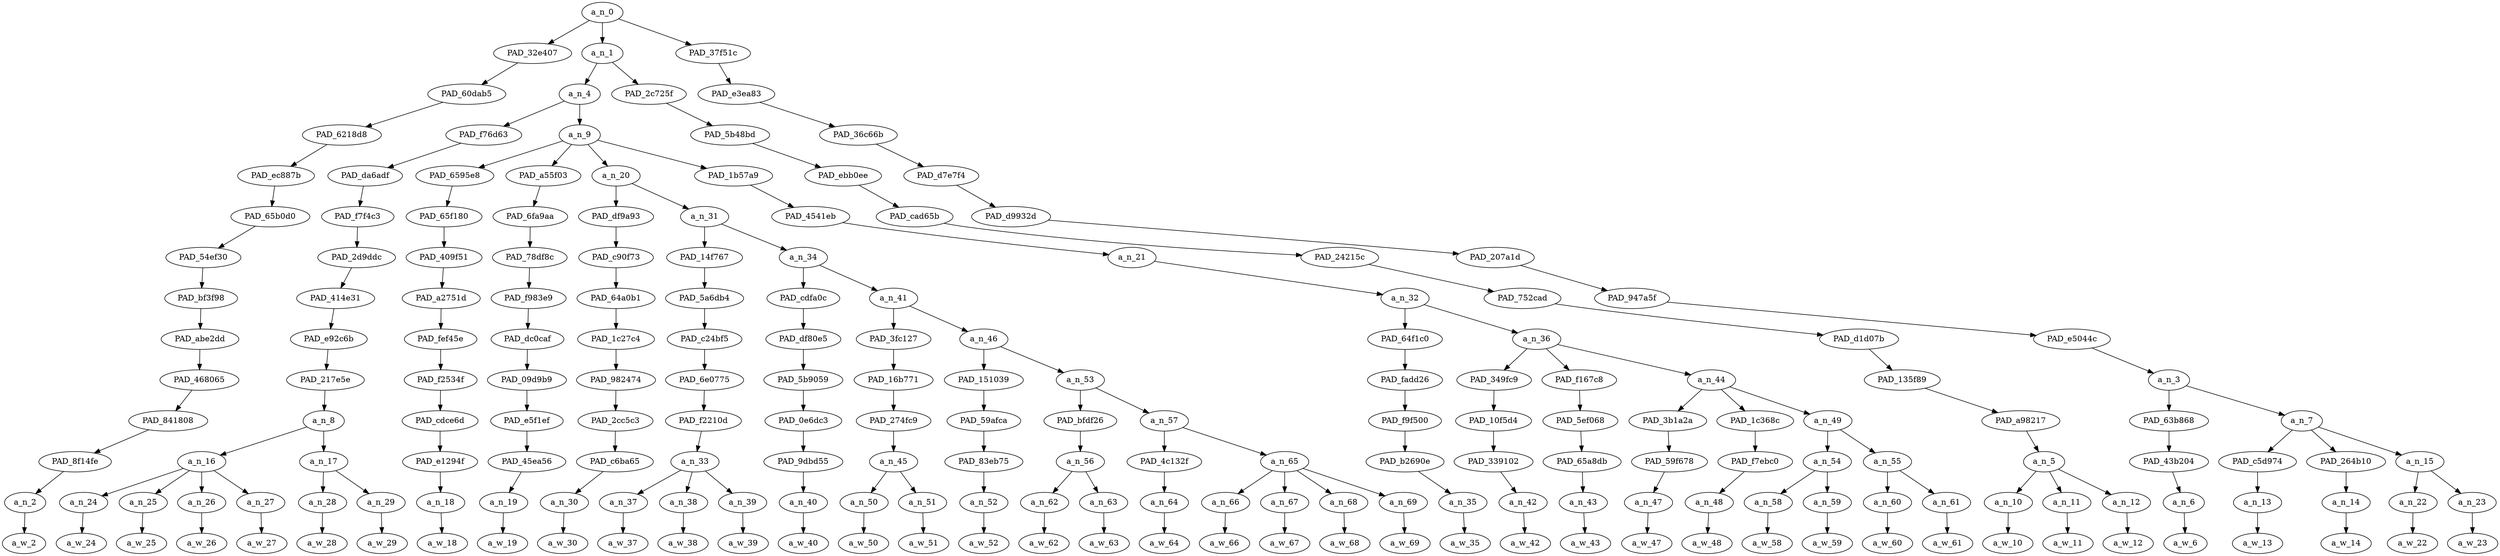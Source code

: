 strict digraph "" {
	a_n_0	[div_dir=1,
		index=0,
		level=13,
		pos="30.759467230902775,13!",
		text_span="[0, 1, 2, 3, 4, 5, 6, 7, 8, 9, 10, 11, 12, 13, 14, 15, 16, 17, 18, 19, 20, 21, 22, 23, 24, 25, 26, 27, 28, 29, 30, 31, 32, 33, 34, \
35, 36, 37, 38, 39, 40]",
		value=1.00000000];
	PAD_32e407	[div_dir=1,
		index=1,
		level=12,
		pos="35.0,12!",
		text_span="[35]",
		value=0.01535674];
	a_n_0 -> PAD_32e407;
	a_n_1	[div_dir=1,
		index=0,
		level=12,
		pos="20.195068359375,12!",
		text_span="[0, 1, 2, 3, 4, 5, 6, 7, 8, 9, 10, 11, 12, 13, 14, 15, 16, 17, 18, 19, 20, 21, 22, 23, 24, 25, 26, 27, 28, 29, 30, 31, 32, 33, 34]",
		value=0.89810964];
	a_n_0 -> a_n_1;
	PAD_37f51c	[div_dir=-1,
		index=2,
		level=12,
		pos="37.08333333333333,12!",
		text_span="[36, 37, 38, 39, 40]",
		value=0.08639891];
	a_n_0 -> PAD_37f51c;
	PAD_60dab5	[div_dir=1,
		index=2,
		level=11,
		pos="35.0,11!",
		text_span="[35]",
		value=0.01535674];
	PAD_32e407 -> PAD_60dab5;
	PAD_6218d8	[div_dir=1,
		index=3,
		level=10,
		pos="35.0,10!",
		text_span="[35]",
		value=0.01535674];
	PAD_60dab5 -> PAD_6218d8;
	PAD_ec887b	[div_dir=1,
		index=6,
		level=9,
		pos="35.0,9!",
		text_span="[35]",
		value=0.01535674];
	PAD_6218d8 -> PAD_ec887b;
	PAD_65b0d0	[div_dir=1,
		index=7,
		level=8,
		pos="35.0,8!",
		text_span="[35]",
		value=0.01535674];
	PAD_ec887b -> PAD_65b0d0;
	PAD_54ef30	[div_dir=1,
		index=8,
		level=7,
		pos="35.0,7!",
		text_span="[35]",
		value=0.01535674];
	PAD_65b0d0 -> PAD_54ef30;
	PAD_bf3f98	[div_dir=1,
		index=9,
		level=6,
		pos="35.0,6!",
		text_span="[35]",
		value=0.01535674];
	PAD_54ef30 -> PAD_bf3f98;
	PAD_abe2dd	[div_dir=1,
		index=11,
		level=5,
		pos="35.0,5!",
		text_span="[35]",
		value=0.01535674];
	PAD_bf3f98 -> PAD_abe2dd;
	PAD_468065	[div_dir=1,
		index=14,
		level=4,
		pos="35.0,4!",
		text_span="[35]",
		value=0.01535674];
	PAD_abe2dd -> PAD_468065;
	PAD_841808	[div_dir=1,
		index=17,
		level=3,
		pos="35.0,3!",
		text_span="[35]",
		value=0.01535674];
	PAD_468065 -> PAD_841808;
	PAD_8f14fe	[div_dir=1,
		index=20,
		level=2,
		pos="35.0,2!",
		text_span="[35]",
		value=0.01535674];
	PAD_841808 -> PAD_8f14fe;
	a_n_2	[div_dir=1,
		index=35,
		level=1,
		pos="35.0,1!",
		text_span="[35]",
		value=0.01535674];
	PAD_8f14fe -> a_n_2;
	a_w_2	[div_dir=0,
		index=35,
		level=0,
		pos="35,0!",
		text_span="[35]",
		value=but];
	a_n_2 -> a_w_2;
	a_n_4	[div_dir=1,
		index=0,
		level=11,
		pos="7.39013671875,11!",
		text_span="[0, 1, 2, 3, 4, 5, 6, 7, 8, 9, 10, 11, 12, 13, 14, 15, 16, 17, 18, 19, 20, 21, 22, 23, 24, 25, 26, 27, 28, 29, 30, 31]",
		value=0.84518916];
	a_n_1 -> a_n_4;
	PAD_2c725f	[div_dir=1,
		index=1,
		level=11,
		pos="33.0,11!",
		text_span="[32, 33, 34]",
		value=0.05276256];
	a_n_1 -> PAD_2c725f;
	PAD_f76d63	[div_dir=1,
		index=0,
		level=10,
		pos="3.0,10!",
		text_span="[0, 1, 2, 3, 4, 5]",
		value=0.19753503];
	a_n_4 -> PAD_f76d63;
	a_n_9	[div_dir=1,
		index=1,
		level=10,
		pos="11.7802734375,10!",
		text_span="[6, 7, 8, 9, 10, 11, 12, 13, 14, 15, 16, 17, 18, 19, 20, 21, 22, 23, 24, 25, 26, 27, 28, 29, 30, 31]",
		value=0.64752187];
	a_n_4 -> a_n_9;
	PAD_da6adf	[div_dir=1,
		index=0,
		level=9,
		pos="3.0,9!",
		text_span="[0, 1, 2, 3, 4, 5]",
		value=0.19753503];
	PAD_f76d63 -> PAD_da6adf;
	PAD_f7f4c3	[div_dir=1,
		index=0,
		level=8,
		pos="3.0,8!",
		text_span="[0, 1, 2, 3, 4, 5]",
		value=0.19753503];
	PAD_da6adf -> PAD_f7f4c3;
	PAD_2d9ddc	[div_dir=1,
		index=0,
		level=7,
		pos="3.0,7!",
		text_span="[0, 1, 2, 3, 4, 5]",
		value=0.19753503];
	PAD_f7f4c3 -> PAD_2d9ddc;
	PAD_414e31	[div_dir=1,
		index=0,
		level=6,
		pos="3.0,6!",
		text_span="[0, 1, 2, 3, 4, 5]",
		value=0.19753503];
	PAD_2d9ddc -> PAD_414e31;
	PAD_e92c6b	[div_dir=1,
		index=0,
		level=5,
		pos="3.0,5!",
		text_span="[0, 1, 2, 3, 4, 5]",
		value=0.19753503];
	PAD_414e31 -> PAD_e92c6b;
	PAD_217e5e	[div_dir=1,
		index=0,
		level=4,
		pos="3.0,4!",
		text_span="[0, 1, 2, 3, 4, 5]",
		value=0.19753503];
	PAD_e92c6b -> PAD_217e5e;
	a_n_8	[div_dir=1,
		index=0,
		level=3,
		pos="3.0,3!",
		text_span="[0, 1, 2, 3, 4, 5]",
		value=0.19753503];
	PAD_217e5e -> a_n_8;
	a_n_16	[div_dir=1,
		index=0,
		level=2,
		pos="1.5,2!",
		text_span="[0, 1, 2, 3]",
		value=0.14667745];
	a_n_8 -> a_n_16;
	a_n_17	[div_dir=1,
		index=1,
		level=2,
		pos="4.5,2!",
		text_span="[4, 5]",
		value=0.05074190];
	a_n_8 -> a_n_17;
	a_n_24	[div_dir=1,
		index=0,
		level=1,
		pos="0.0,1!",
		text_span="[0]",
		value=0.02709471];
	a_n_16 -> a_n_24;
	a_n_25	[div_dir=-1,
		index=1,
		level=1,
		pos="1.0,1!",
		text_span="[1]",
		value=0.04617503];
	a_n_16 -> a_n_25;
	a_n_26	[div_dir=-1,
		index=2,
		level=1,
		pos="2.0,1!",
		text_span="[2]",
		value=0.04036846];
	a_n_16 -> a_n_26;
	a_n_27	[div_dir=1,
		index=3,
		level=1,
		pos="3.0,1!",
		text_span="[3]",
		value=0.03298931];
	a_n_16 -> a_n_27;
	a_w_24	[div_dir=0,
		index=0,
		level=0,
		pos="0,0!",
		text_span="[0]",
		value="<user>"];
	a_n_24 -> a_w_24;
	a_w_25	[div_dir=0,
		index=1,
		level=0,
		pos="1,0!",
		text_span="[1]",
		value=google];
	a_n_25 -> a_w_25;
	a_w_26	[div_dir=0,
		index=2,
		level=0,
		pos="2,0!",
		text_span="[2]",
		value=aa];
	a_n_26 -> a_w_26;
	a_w_27	[div_dir=0,
		index=3,
		level=0,
		pos="3,0!",
		text_span="[3]",
		value=girl];
	a_n_27 -> a_w_27;
	a_n_28	[div_dir=1,
		index=4,
		level=1,
		pos="4.0,1!",
		text_span="[4]",
		value=0.02068971];
	a_n_17 -> a_n_28;
	a_n_29	[div_dir=1,
		index=5,
		level=1,
		pos="5.0,1!",
		text_span="[5]",
		value=0.02992952];
	a_n_17 -> a_n_29;
	a_w_28	[div_dir=0,
		index=4,
		level=0,
		pos="4,0!",
		text_span="[4]",
		value=having];
	a_n_28 -> a_w_28;
	a_w_29	[div_dir=0,
		index=5,
		level=0,
		pos="5,0!",
		text_span="[5]",
		value=hair];
	a_n_29 -> a_w_29;
	PAD_6595e8	[div_dir=1,
		index=1,
		level=9,
		pos="6.0,9!",
		text_span="[6]",
		value=0.01930982];
	a_n_9 -> PAD_6595e8;
	PAD_a55f03	[div_dir=1,
		index=2,
		level=9,
		pos="7.0,9!",
		text_span="[7]",
		value=0.01788094];
	a_n_9 -> PAD_a55f03;
	a_n_20	[div_dir=1,
		index=3,
		level=9,
		pos="9.87109375,9!",
		text_span="[8, 9, 10, 11, 12, 13, 14, 15, 16, 17, 18, 19, 20, 21, 22]",
		value=0.40926678];
	a_n_9 -> a_n_20;
	PAD_1b57a9	[div_dir=1,
		index=4,
		level=9,
		pos="24.25,9!",
		text_span="[23, 24, 25, 26, 27, 28, 29, 30, 31]",
		value=0.20096978];
	a_n_9 -> PAD_1b57a9;
	PAD_65f180	[div_dir=1,
		index=1,
		level=8,
		pos="6.0,8!",
		text_span="[6]",
		value=0.01930982];
	PAD_6595e8 -> PAD_65f180;
	PAD_409f51	[div_dir=1,
		index=1,
		level=7,
		pos="6.0,7!",
		text_span="[6]",
		value=0.01930982];
	PAD_65f180 -> PAD_409f51;
	PAD_a2751d	[div_dir=1,
		index=1,
		level=6,
		pos="6.0,6!",
		text_span="[6]",
		value=0.01930982];
	PAD_409f51 -> PAD_a2751d;
	PAD_fef45e	[div_dir=1,
		index=1,
		level=5,
		pos="6.0,5!",
		text_span="[6]",
		value=0.01930982];
	PAD_a2751d -> PAD_fef45e;
	PAD_f2534f	[div_dir=1,
		index=1,
		level=4,
		pos="6.0,4!",
		text_span="[6]",
		value=0.01930982];
	PAD_fef45e -> PAD_f2534f;
	PAD_cdce6d	[div_dir=1,
		index=1,
		level=3,
		pos="6.0,3!",
		text_span="[6]",
		value=0.01930982];
	PAD_f2534f -> PAD_cdce6d;
	PAD_e1294f	[div_dir=1,
		index=2,
		level=2,
		pos="6.0,2!",
		text_span="[6]",
		value=0.01930982];
	PAD_cdce6d -> PAD_e1294f;
	a_n_18	[div_dir=1,
		index=6,
		level=1,
		pos="6.0,1!",
		text_span="[6]",
		value=0.01930982];
	PAD_e1294f -> a_n_18;
	a_w_18	[div_dir=0,
		index=6,
		level=0,
		pos="6,0!",
		text_span="[6]",
		value=cut];
	a_n_18 -> a_w_18;
	PAD_6fa9aa	[div_dir=1,
		index=2,
		level=8,
		pos="7.0,8!",
		text_span="[7]",
		value=0.01788094];
	PAD_a55f03 -> PAD_6fa9aa;
	PAD_78df8c	[div_dir=1,
		index=2,
		level=7,
		pos="7.0,7!",
		text_span="[7]",
		value=0.01788094];
	PAD_6fa9aa -> PAD_78df8c;
	PAD_f983e9	[div_dir=1,
		index=2,
		level=6,
		pos="7.0,6!",
		text_span="[7]",
		value=0.01788094];
	PAD_78df8c -> PAD_f983e9;
	PAD_dc0caf	[div_dir=1,
		index=2,
		level=5,
		pos="7.0,5!",
		text_span="[7]",
		value=0.01788094];
	PAD_f983e9 -> PAD_dc0caf;
	PAD_09d9b9	[div_dir=1,
		index=2,
		level=4,
		pos="7.0,4!",
		text_span="[7]",
		value=0.01788094];
	PAD_dc0caf -> PAD_09d9b9;
	PAD_e5f1ef	[div_dir=1,
		index=2,
		level=3,
		pos="7.0,3!",
		text_span="[7]",
		value=0.01788094];
	PAD_09d9b9 -> PAD_e5f1ef;
	PAD_45ea56	[div_dir=1,
		index=3,
		level=2,
		pos="7.0,2!",
		text_span="[7]",
		value=0.01788094];
	PAD_e5f1ef -> PAD_45ea56;
	a_n_19	[div_dir=1,
		index=7,
		level=1,
		pos="7.0,1!",
		text_span="[7]",
		value=0.01788094];
	PAD_45ea56 -> a_n_19;
	a_w_19	[div_dir=0,
		index=7,
		level=0,
		pos="7,0!",
		text_span="[7]",
		value=off];
	a_n_19 -> a_w_19;
	PAD_df9a93	[div_dir=-1,
		index=3,
		level=8,
		pos="8.0,8!",
		text_span="[8]",
		value=0.01583310];
	a_n_20 -> PAD_df9a93;
	a_n_31	[div_dir=1,
		index=4,
		level=8,
		pos="11.7421875,8!",
		text_span="[9, 10, 11, 12, 13, 14, 15, 16, 17, 18, 19, 20, 21, 22]",
		value=0.39337933];
	a_n_20 -> a_n_31;
	PAD_c90f73	[div_dir=-1,
		index=3,
		level=7,
		pos="8.0,7!",
		text_span="[8]",
		value=0.01583310];
	PAD_df9a93 -> PAD_c90f73;
	PAD_64a0b1	[div_dir=-1,
		index=3,
		level=6,
		pos="8.0,6!",
		text_span="[8]",
		value=0.01583310];
	PAD_c90f73 -> PAD_64a0b1;
	PAD_1c27c4	[div_dir=-1,
		index=3,
		level=5,
		pos="8.0,5!",
		text_span="[8]",
		value=0.01583310];
	PAD_64a0b1 -> PAD_1c27c4;
	PAD_982474	[div_dir=-1,
		index=3,
		level=4,
		pos="8.0,4!",
		text_span="[8]",
		value=0.01583310];
	PAD_1c27c4 -> PAD_982474;
	PAD_2cc5c3	[div_dir=-1,
		index=3,
		level=3,
		pos="8.0,3!",
		text_span="[8]",
		value=0.01583310];
	PAD_982474 -> PAD_2cc5c3;
	PAD_c6ba65	[div_dir=-1,
		index=4,
		level=2,
		pos="8.0,2!",
		text_span="[8]",
		value=0.01583310];
	PAD_2cc5c3 -> PAD_c6ba65;
	a_n_30	[div_dir=-1,
		index=8,
		level=1,
		pos="8.0,1!",
		text_span="[8]",
		value=0.01583310];
	PAD_c6ba65 -> a_n_30;
	a_w_30	[div_dir=0,
		index=8,
		level=0,
		pos="8,0!",
		text_span="[8]",
		value=by];
	a_n_30 -> a_w_30;
	PAD_14f767	[div_dir=1,
		index=4,
		level=7,
		pos="10.0,7!",
		text_span="[9, 10, 11]",
		value=0.09662275];
	a_n_31 -> PAD_14f767;
	a_n_34	[div_dir=1,
		index=5,
		level=7,
		pos="13.484375,7!",
		text_span="[12, 13, 14, 15, 16, 17, 18, 19, 20, 21, 22]",
		value=0.29667636];
	a_n_31 -> a_n_34;
	PAD_5a6db4	[div_dir=1,
		index=4,
		level=6,
		pos="10.0,6!",
		text_span="[9, 10, 11]",
		value=0.09662275];
	PAD_14f767 -> PAD_5a6db4;
	PAD_c24bf5	[div_dir=1,
		index=4,
		level=5,
		pos="10.0,5!",
		text_span="[9, 10, 11]",
		value=0.09662275];
	PAD_5a6db4 -> PAD_c24bf5;
	PAD_6e0775	[div_dir=1,
		index=4,
		level=4,
		pos="10.0,4!",
		text_span="[9, 10, 11]",
		value=0.09662275];
	PAD_c24bf5 -> PAD_6e0775;
	PAD_f2210d	[div_dir=1,
		index=4,
		level=3,
		pos="10.0,3!",
		text_span="[9, 10, 11]",
		value=0.09662275];
	PAD_6e0775 -> PAD_f2210d;
	a_n_33	[div_dir=1,
		index=5,
		level=2,
		pos="10.0,2!",
		text_span="[9, 10, 11]",
		value=0.09662275];
	PAD_f2210d -> a_n_33;
	a_n_37	[div_dir=1,
		index=9,
		level=1,
		pos="9.0,1!",
		text_span="[9]",
		value=0.02141849];
	a_n_33 -> a_n_37;
	a_n_38	[div_dir=1,
		index=10,
		level=1,
		pos="10.0,1!",
		text_span="[10]",
		value=0.04579482];
	a_n_33 -> a_n_38;
	a_n_39	[div_dir=1,
		index=11,
		level=1,
		pos="11.0,1!",
		text_span="[11]",
		value=0.02928169];
	a_n_33 -> a_n_39;
	a_w_37	[div_dir=0,
		index=9,
		level=0,
		pos="9,0!",
		text_span="[9]",
		value="<number>"];
	a_n_37 -> a_w_37;
	a_w_38	[div_dir=0,
		index=10,
		level=0,
		pos="10,0!",
		text_span="[10]",
		value=white];
	a_n_38 -> a_w_38;
	a_w_39	[div_dir=0,
		index=11,
		level=0,
		pos="11,0!",
		text_span="[11]",
		value=boys];
	a_n_39 -> a_w_39;
	PAD_cdfa0c	[div_dir=1,
		index=5,
		level=6,
		pos="12.0,6!",
		text_span="[12]",
		value=0.01657150];
	a_n_34 -> PAD_cdfa0c;
	a_n_41	[div_dir=1,
		index=6,
		level=6,
		pos="14.96875,6!",
		text_span="[13, 14, 15, 16, 17, 18, 19, 20, 21, 22]",
		value=0.28007164];
	a_n_34 -> a_n_41;
	PAD_df80e5	[div_dir=1,
		index=5,
		level=5,
		pos="12.0,5!",
		text_span="[12]",
		value=0.01657150];
	PAD_cdfa0c -> PAD_df80e5;
	PAD_5b9059	[div_dir=1,
		index=5,
		level=4,
		pos="12.0,4!",
		text_span="[12]",
		value=0.01657150];
	PAD_df80e5 -> PAD_5b9059;
	PAD_0e6dc3	[div_dir=1,
		index=5,
		level=3,
		pos="12.0,3!",
		text_span="[12]",
		value=0.01657150];
	PAD_5b9059 -> PAD_0e6dc3;
	PAD_9dbd55	[div_dir=1,
		index=6,
		level=2,
		pos="12.0,2!",
		text_span="[12]",
		value=0.01657150];
	PAD_0e6dc3 -> PAD_9dbd55;
	a_n_40	[div_dir=1,
		index=12,
		level=1,
		pos="12.0,1!",
		text_span="[12]",
		value=0.01657150];
	PAD_9dbd55 -> a_n_40;
	a_w_40	[div_dir=0,
		index=12,
		level=0,
		pos="12,0!",
		text_span="[12]",
		value=at];
	a_n_40 -> a_w_40;
	PAD_3fc127	[div_dir=1,
		index=6,
		level=5,
		pos="13.5,5!",
		text_span="[13, 14]",
		value=0.03384194];
	a_n_41 -> PAD_3fc127;
	a_n_46	[div_dir=-1,
		index=7,
		level=5,
		pos="16.4375,5!",
		text_span="[15, 16, 17, 18, 19, 20, 21, 22]",
		value=0.24622454];
	a_n_41 -> a_n_46;
	PAD_16b771	[div_dir=1,
		index=6,
		level=4,
		pos="13.5,4!",
		text_span="[13, 14]",
		value=0.03384194];
	PAD_3fc127 -> PAD_16b771;
	PAD_274fc9	[div_dir=1,
		index=6,
		level=3,
		pos="13.5,3!",
		text_span="[13, 14]",
		value=0.03384194];
	PAD_16b771 -> PAD_274fc9;
	a_n_45	[div_dir=1,
		index=7,
		level=2,
		pos="13.5,2!",
		text_span="[13, 14]",
		value=0.03384194];
	PAD_274fc9 -> a_n_45;
	a_n_50	[div_dir=1,
		index=13,
		level=1,
		pos="13.0,1!",
		text_span="[13]",
		value=0.01359047];
	a_n_45 -> a_n_50;
	a_n_51	[div_dir=1,
		index=14,
		level=1,
		pos="14.0,1!",
		text_span="[14]",
		value=0.02015083];
	a_n_45 -> a_n_51;
	a_w_50	[div_dir=0,
		index=13,
		level=0,
		pos="13,0!",
		text_span="[13]",
		value=the];
	a_n_50 -> a_w_50;
	a_w_51	[div_dir=0,
		index=14,
		level=0,
		pos="14,0!",
		text_span="[14]",
		value=school];
	a_n_51 -> a_w_51;
	PAD_151039	[div_dir=1,
		index=7,
		level=4,
		pos="15.0,4!",
		text_span="[15]",
		value=0.01934289];
	a_n_46 -> PAD_151039;
	a_n_53	[div_dir=-1,
		index=8,
		level=4,
		pos="17.875,4!",
		text_span="[16, 17, 18, 19, 20, 21, 22]",
		value=0.22684045];
	a_n_46 -> a_n_53;
	PAD_59afca	[div_dir=1,
		index=7,
		level=3,
		pos="15.0,3!",
		text_span="[15]",
		value=0.01934289];
	PAD_151039 -> PAD_59afca;
	PAD_83eb75	[div_dir=1,
		index=8,
		level=2,
		pos="15.0,2!",
		text_span="[15]",
		value=0.01934289];
	PAD_59afca -> PAD_83eb75;
	a_n_52	[div_dir=1,
		index=15,
		level=1,
		pos="15.0,1!",
		text_span="[15]",
		value=0.01934289];
	PAD_83eb75 -> a_n_52;
	a_w_52	[div_dir=0,
		index=15,
		level=0,
		pos="15,0!",
		text_span="[15]",
		value=where];
	a_n_52 -> a_w_52;
	PAD_bfdf26	[div_dir=1,
		index=8,
		level=3,
		pos="16.5,3!",
		text_span="[16, 17]",
		value=0.09697796];
	a_n_53 -> PAD_bfdf26;
	a_n_57	[div_dir=-1,
		index=9,
		level=3,
		pos="19.25,3!",
		text_span="[18, 19, 20, 21, 22]",
		value=0.12980931];
	a_n_53 -> a_n_57;
	a_n_56	[div_dir=1,
		index=9,
		level=2,
		pos="16.5,2!",
		text_span="[16, 17]",
		value=0.09697796];
	PAD_bfdf26 -> a_n_56;
	a_n_62	[div_dir=1,
		index=16,
		level=1,
		pos="16.0,1!",
		text_span="[16]",
		value=0.06523756];
	a_n_56 -> a_n_62;
	a_n_63	[div_dir=1,
		index=17,
		level=1,
		pos="17.0,1!",
		text_span="[17]",
		value=0.03160567];
	a_n_56 -> a_n_63;
	a_w_62	[div_dir=0,
		index=16,
		level=0,
		pos="16,0!",
		text_span="[16]",
		value=pence];
	a_n_62 -> a_w_62;
	a_w_63	[div_dir=0,
		index=17,
		level=0,
		pos="17,0!",
		text_span="[17]",
		value=wife];
	a_n_63 -> a_w_63;
	PAD_4c132f	[div_dir=1,
		index=10,
		level=2,
		pos="18.0,2!",
		text_span="[18]",
		value=0.02314051];
	a_n_57 -> PAD_4c132f;
	a_n_65	[div_dir=-1,
		index=11,
		level=2,
		pos="20.5,2!",
		text_span="[19, 20, 21, 22]",
		value=0.10648489];
	a_n_57 -> a_n_65;
	a_n_64	[div_dir=1,
		index=18,
		level=1,
		pos="18.0,1!",
		text_span="[18]",
		value=0.02314051];
	PAD_4c132f -> a_n_64;
	a_w_64	[div_dir=0,
		index=18,
		level=0,
		pos="18,0!",
		text_span="[18]",
		value=works];
	a_n_64 -> a_w_64;
	a_n_66	[div_dir=-1,
		index=19,
		level=1,
		pos="19.0,1!",
		text_span="[19]",
		value=0.03526123];
	a_n_65 -> a_n_66;
	a_n_67	[div_dir=1,
		index=20,
		level=1,
		pos="20.0,1!",
		text_span="[20]",
		value=0.01789607];
	a_n_65 -> a_n_67;
	a_n_68	[div_dir=1,
		index=21,
		level=1,
		pos="21.0,1!",
		text_span="[21]",
		value=0.02251048];
	a_n_65 -> a_n_68;
	a_n_69	[div_dir=-1,
		index=22,
		level=1,
		pos="22.0,1!",
		text_span="[22]",
		value=0.03056828];
	a_n_65 -> a_n_69;
	a_w_66	[div_dir=0,
		index=19,
		level=0,
		pos="19,0!",
		text_span="[19]",
		value=cnn];
	a_n_66 -> a_w_66;
	a_w_67	[div_dir=0,
		index=20,
		level=0,
		pos="20,0!",
		text_span="[20]",
		value=nbc];
	a_n_67 -> a_w_67;
	a_w_68	[div_dir=0,
		index=21,
		level=0,
		pos="21,0!",
		text_span="[21]",
		value=bbc];
	a_n_68 -> a_w_68;
	a_w_69	[div_dir=0,
		index=22,
		level=0,
		pos="22,0!",
		text_span="[22]",
		value=cbs];
	a_n_69 -> a_w_69;
	PAD_4541eb	[div_dir=1,
		index=5,
		level=8,
		pos="24.25,8!",
		text_span="[23, 24, 25, 26, 27, 28, 29, 30, 31]",
		value=0.20096978];
	PAD_1b57a9 -> PAD_4541eb;
	a_n_21	[div_dir=1,
		index=6,
		level=7,
		pos="24.25,7!",
		text_span="[23, 24, 25, 26, 27, 28, 29, 30, 31]",
		value=0.20096978];
	PAD_4541eb -> a_n_21;
	a_n_32	[div_dir=1,
		index=7,
		level=6,
		pos="24.25,6!",
		text_span="[23, 24, 25, 26, 27, 28, 29, 30, 31]",
		value=0.20089838];
	a_n_21 -> a_n_32;
	PAD_64f1c0	[div_dir=1,
		index=8,
		level=5,
		pos="23.0,5!",
		text_span="[23]",
		value=0.01442362];
	a_n_32 -> PAD_64f1c0;
	a_n_36	[div_dir=1,
		index=9,
		level=5,
		pos="25.5,5!",
		text_span="[24, 25, 26, 27, 28, 29, 30, 31]",
		value=0.18640337];
	a_n_32 -> a_n_36;
	PAD_fadd26	[div_dir=1,
		index=9,
		level=4,
		pos="23.0,4!",
		text_span="[23]",
		value=0.01442362];
	PAD_64f1c0 -> PAD_fadd26;
	PAD_f9f500	[div_dir=1,
		index=10,
		level=3,
		pos="23.0,3!",
		text_span="[23]",
		value=0.01442362];
	PAD_fadd26 -> PAD_f9f500;
	PAD_b2690e	[div_dir=1,
		index=12,
		level=2,
		pos="23.0,2!",
		text_span="[23]",
		value=0.01442362];
	PAD_f9f500 -> PAD_b2690e;
	a_n_35	[div_dir=1,
		index=23,
		level=1,
		pos="23.0,1!",
		text_span="[23]",
		value=0.01442362];
	PAD_b2690e -> a_n_35;
	a_w_35	[div_dir=0,
		index=23,
		level=0,
		pos="23,0!",
		text_span="[23]",
		value=they];
	a_n_35 -> a_w_35;
	PAD_349fc9	[div_dir=-1,
		index=10,
		level=4,
		pos="24.0,4!",
		text_span="[24]",
		value=0.01343853];
	a_n_36 -> PAD_349fc9;
	PAD_f167c8	[div_dir=1,
		index=11,
		level=4,
		pos="25.0,4!",
		text_span="[25]",
		value=0.01248004];
	a_n_36 -> PAD_f167c8;
	a_n_44	[div_dir=1,
		index=12,
		level=4,
		pos="27.5,4!",
		text_span="[26, 27, 28, 29, 30, 31]",
		value=0.16042615];
	a_n_36 -> a_n_44;
	PAD_10f5d4	[div_dir=-1,
		index=11,
		level=3,
		pos="24.0,3!",
		text_span="[24]",
		value=0.01343853];
	PAD_349fc9 -> PAD_10f5d4;
	PAD_339102	[div_dir=-1,
		index=13,
		level=2,
		pos="24.0,2!",
		text_span="[24]",
		value=0.01343853];
	PAD_10f5d4 -> PAD_339102;
	a_n_42	[div_dir=-1,
		index=24,
		level=1,
		pos="24.0,1!",
		text_span="[24]",
		value=0.01343853];
	PAD_339102 -> a_n_42;
	a_w_42	[div_dir=0,
		index=24,
		level=0,
		pos="24,0!",
		text_span="[24]",
		value=were];
	a_n_42 -> a_w_42;
	PAD_5ef068	[div_dir=1,
		index=12,
		level=3,
		pos="25.0,3!",
		text_span="[25]",
		value=0.01248004];
	PAD_f167c8 -> PAD_5ef068;
	PAD_65a8db	[div_dir=1,
		index=14,
		level=2,
		pos="25.0,2!",
		text_span="[25]",
		value=0.01248004];
	PAD_5ef068 -> PAD_65a8db;
	a_n_43	[div_dir=1,
		index=25,
		level=1,
		pos="25.0,1!",
		text_span="[25]",
		value=0.01248004];
	PAD_65a8db -> a_n_43;
	a_w_43	[div_dir=0,
		index=25,
		level=0,
		pos="25,0!",
		text_span="[25]",
		value=all];
	a_n_43 -> a_w_43;
	PAD_3b1a2a	[div_dir=-1,
		index=13,
		level=3,
		pos="26.0,3!",
		text_span="[26]",
		value=0.01454964];
	a_n_44 -> PAD_3b1a2a;
	PAD_1c368c	[div_dir=1,
		index=14,
		level=3,
		pos="27.0,3!",
		text_span="[27]",
		value=0.01486987];
	a_n_44 -> PAD_1c368c;
	a_n_49	[div_dir=1,
		index=15,
		level=3,
		pos="29.5,3!",
		text_span="[28, 29, 30, 31]",
		value=0.13094722];
	a_n_44 -> a_n_49;
	PAD_59f678	[div_dir=-1,
		index=15,
		level=2,
		pos="26.0,2!",
		text_span="[26]",
		value=0.01454964];
	PAD_3b1a2a -> PAD_59f678;
	a_n_47	[div_dir=-1,
		index=26,
		level=1,
		pos="26.0,1!",
		text_span="[26]",
		value=0.01454964];
	PAD_59f678 -> a_n_47;
	a_w_47	[div_dir=0,
		index=26,
		level=0,
		pos="26,0!",
		text_span="[26]",
		value=in];
	a_n_47 -> a_w_47;
	PAD_f7ebc0	[div_dir=1,
		index=16,
		level=2,
		pos="27.0,2!",
		text_span="[27]",
		value=0.01486987];
	PAD_1c368c -> PAD_f7ebc0;
	a_n_48	[div_dir=1,
		index=27,
		level=1,
		pos="27.0,1!",
		text_span="[27]",
		value=0.01486987];
	PAD_f7ebc0 -> a_n_48;
	a_w_48	[div_dir=0,
		index=27,
		level=0,
		pos="27,0!",
		text_span="[27]",
		value=and];
	a_n_48 -> a_w_48;
	a_n_54	[div_dir=1,
		index=17,
		level=2,
		pos="28.5,2!",
		text_span="[28, 29]",
		value=0.05969030];
	a_n_49 -> a_n_54;
	a_n_55	[div_dir=-1,
		index=18,
		level=2,
		pos="30.5,2!",
		text_span="[30, 31]",
		value=0.07122066];
	a_n_49 -> a_n_55;
	a_n_58	[div_dir=1,
		index=28,
		level=1,
		pos="28.0,1!",
		text_span="[28]",
		value=0.01439628];
	a_n_54 -> a_n_58;
	a_n_59	[div_dir=1,
		index=29,
		level=1,
		pos="29.0,1!",
		text_span="[29]",
		value=0.04520296];
	a_n_54 -> a_n_59;
	a_w_58	[div_dir=0,
		index=28,
		level=0,
		pos="28,0!",
		text_span="[28]",
		value=indirect];
	a_n_58 -> a_w_58;
	a_w_59	[div_dir=0,
		index=29,
		level=0,
		pos="29,0!",
		text_span="[29]",
		value=smear];
	a_n_59 -> a_w_59;
	a_n_60	[div_dir=-1,
		index=30,
		level=1,
		pos="30.0,1!",
		text_span="[30]",
		value=0.01859447];
	a_n_55 -> a_n_60;
	a_n_61	[div_dir=1,
		index=31,
		level=1,
		pos="31.0,1!",
		text_span="[31]",
		value=0.05258724];
	a_n_55 -> a_n_61;
	a_w_60	[div_dir=0,
		index=30,
		level=0,
		pos="30,0!",
		text_span="[30]",
		value=of];
	a_n_60 -> a_w_60;
	a_w_61	[div_dir=0,
		index=31,
		level=0,
		pos="31,0!",
		text_span="[31]",
		value=pence1];
	a_n_61 -> a_w_61;
	PAD_5b48bd	[div_dir=1,
		index=2,
		level=10,
		pos="33.0,10!",
		text_span="[32, 33, 34]",
		value=0.05276256];
	PAD_2c725f -> PAD_5b48bd;
	PAD_ebb0ee	[div_dir=1,
		index=5,
		level=9,
		pos="33.0,9!",
		text_span="[32, 33, 34]",
		value=0.05276256];
	PAD_5b48bd -> PAD_ebb0ee;
	PAD_cad65b	[div_dir=1,
		index=6,
		level=8,
		pos="33.0,8!",
		text_span="[32, 33, 34]",
		value=0.05276256];
	PAD_ebb0ee -> PAD_cad65b;
	PAD_24215c	[div_dir=1,
		index=7,
		level=7,
		pos="33.0,7!",
		text_span="[32, 33, 34]",
		value=0.05276256];
	PAD_cad65b -> PAD_24215c;
	PAD_752cad	[div_dir=1,
		index=8,
		level=6,
		pos="33.0,6!",
		text_span="[32, 33, 34]",
		value=0.05276256];
	PAD_24215c -> PAD_752cad;
	PAD_d1d07b	[div_dir=1,
		index=10,
		level=5,
		pos="33.0,5!",
		text_span="[32, 33, 34]",
		value=0.05276256];
	PAD_752cad -> PAD_d1d07b;
	PAD_135f89	[div_dir=1,
		index=13,
		level=4,
		pos="33.0,4!",
		text_span="[32, 33, 34]",
		value=0.05276256];
	PAD_d1d07b -> PAD_135f89;
	PAD_a98217	[div_dir=1,
		index=16,
		level=3,
		pos="33.0,3!",
		text_span="[32, 33, 34]",
		value=0.05276256];
	PAD_135f89 -> PAD_a98217;
	a_n_5	[div_dir=1,
		index=19,
		level=2,
		pos="33.0,2!",
		text_span="[32, 33, 34]",
		value=0.05276256];
	PAD_a98217 -> a_n_5;
	a_n_10	[div_dir=1,
		index=32,
		level=1,
		pos="32.0,1!",
		text_span="[32]",
		value=0.01937830];
	a_n_5 -> a_n_10;
	a_n_11	[div_dir=1,
		index=33,
		level=1,
		pos="33.0,1!",
		text_span="[33]",
		value=0.01470543];
	a_n_5 -> a_n_11;
	a_n_12	[div_dir=1,
		index=34,
		level=1,
		pos="34.0,1!",
		text_span="[34]",
		value=0.01857039];
	a_n_5 -> a_n_12;
	a_w_10	[div_dir=0,
		index=32,
		level=0,
		pos="32,0!",
		text_span="[32]",
		value=turns];
	a_n_10 -> a_w_10;
	a_w_11	[div_dir=0,
		index=33,
		level=0,
		pos="33,0!",
		text_span="[33]",
		value=out];
	a_n_11 -> a_w_11;
	a_w_12	[div_dir=0,
		index=34,
		level=0,
		pos="34,0!",
		text_span="[34]",
		value=fake];
	a_n_12 -> a_w_12;
	PAD_e3ea83	[div_dir=-1,
		index=3,
		level=11,
		pos="37.08333333333333,11!",
		text_span="[36, 37, 38, 39, 40]",
		value=0.08639891];
	PAD_37f51c -> PAD_e3ea83;
	PAD_36c66b	[div_dir=-1,
		index=4,
		level=10,
		pos="37.08333333333333,10!",
		text_span="[36, 37, 38, 39, 40]",
		value=0.08639891];
	PAD_e3ea83 -> PAD_36c66b;
	PAD_d7e7f4	[div_dir=-1,
		index=7,
		level=9,
		pos="37.08333333333333,9!",
		text_span="[36, 37, 38, 39, 40]",
		value=0.08639891];
	PAD_36c66b -> PAD_d7e7f4;
	PAD_d9932d	[div_dir=-1,
		index=8,
		level=8,
		pos="37.08333333333333,8!",
		text_span="[36, 37, 38, 39, 40]",
		value=0.08639891];
	PAD_d7e7f4 -> PAD_d9932d;
	PAD_207a1d	[div_dir=-1,
		index=9,
		level=7,
		pos="37.08333333333333,7!",
		text_span="[36, 37, 38, 39, 40]",
		value=0.08639891];
	PAD_d9932d -> PAD_207a1d;
	PAD_947a5f	[div_dir=-1,
		index=10,
		level=6,
		pos="37.08333333333333,6!",
		text_span="[36, 37, 38, 39, 40]",
		value=0.08639891];
	PAD_207a1d -> PAD_947a5f;
	PAD_e5044c	[div_dir=-1,
		index=12,
		level=5,
		pos="37.08333333333333,5!",
		text_span="[36, 37, 38, 39, 40]",
		value=0.08639891];
	PAD_947a5f -> PAD_e5044c;
	a_n_3	[div_dir=-1,
		index=15,
		level=4,
		pos="37.08333333333333,4!",
		text_span="[36, 37, 38, 39, 40]",
		value=0.08639891];
	PAD_e5044c -> a_n_3;
	PAD_63b868	[div_dir=1,
		index=18,
		level=3,
		pos="36.0,3!",
		text_span="[36]",
		value=0.01363459];
	a_n_3 -> PAD_63b868;
	a_n_7	[div_dir=-1,
		index=19,
		level=3,
		pos="38.166666666666664,3!",
		text_span="[37, 38, 39, 40]",
		value=0.07271839];
	a_n_3 -> a_n_7;
	PAD_43b204	[div_dir=1,
		index=21,
		level=2,
		pos="36.0,2!",
		text_span="[36]",
		value=0.01363459];
	PAD_63b868 -> PAD_43b204;
	a_n_6	[div_dir=1,
		index=36,
		level=1,
		pos="36.0,1!",
		text_span="[36]",
		value=0.01363459];
	PAD_43b204 -> a_n_6;
	a_w_6	[div_dir=0,
		index=36,
		level=0,
		pos="36,0!",
		text_span="[36]",
		value=that];
	a_n_6 -> a_w_6;
	PAD_c5d974	[div_dir=1,
		index=22,
		level=2,
		pos="37.0,2!",
		text_span="[37]",
		value=0.01595529];
	a_n_7 -> PAD_c5d974;
	PAD_264b10	[div_dir=-1,
		index=23,
		level=2,
		pos="38.0,2!",
		text_span="[38]",
		value=0.01851327];
	a_n_7 -> PAD_264b10;
	a_n_15	[div_dir=-1,
		index=24,
		level=2,
		pos="39.5,2!",
		text_span="[39, 40]",
		value=0.03818486];
	a_n_7 -> a_n_15;
	a_n_13	[div_dir=1,
		index=37,
		level=1,
		pos="37.0,1!",
		text_span="[37]",
		value=0.01595529];
	PAD_c5d974 -> a_n_13;
	a_w_13	[div_dir=0,
		index=37,
		level=0,
		pos="37,0!",
		text_span="[37]",
		value=is];
	a_n_13 -> a_w_13;
	a_n_14	[div_dir=-1,
		index=38,
		level=1,
		pos="38.0,1!",
		text_span="[38]",
		value=0.01851327];
	PAD_264b10 -> a_n_14;
	a_w_14	[div_dir=0,
		index=38,
		level=0,
		pos="38,0!",
		text_span="[38]",
		value=journalism];
	a_n_14 -> a_w_14;
	a_n_22	[div_dir=1,
		index=39,
		level=1,
		pos="39.0,1!",
		text_span="[39]",
		value=0.01710112];
	a_n_15 -> a_n_22;
	a_n_23	[div_dir=-1,
		index=40,
		level=1,
		pos="40.0,1!",
		text_span="[40]",
		value=0.02103191];
	a_n_15 -> a_n_23;
	a_w_22	[div_dir=0,
		index=39,
		level=0,
		pos="39,0!",
		text_span="[39]",
		value=these];
	a_n_22 -> a_w_22;
	a_w_23	[div_dir=0,
		index=40,
		level=0,
		pos="40,0!",
		text_span="[40]",
		value=days];
	a_n_23 -> a_w_23;
}
